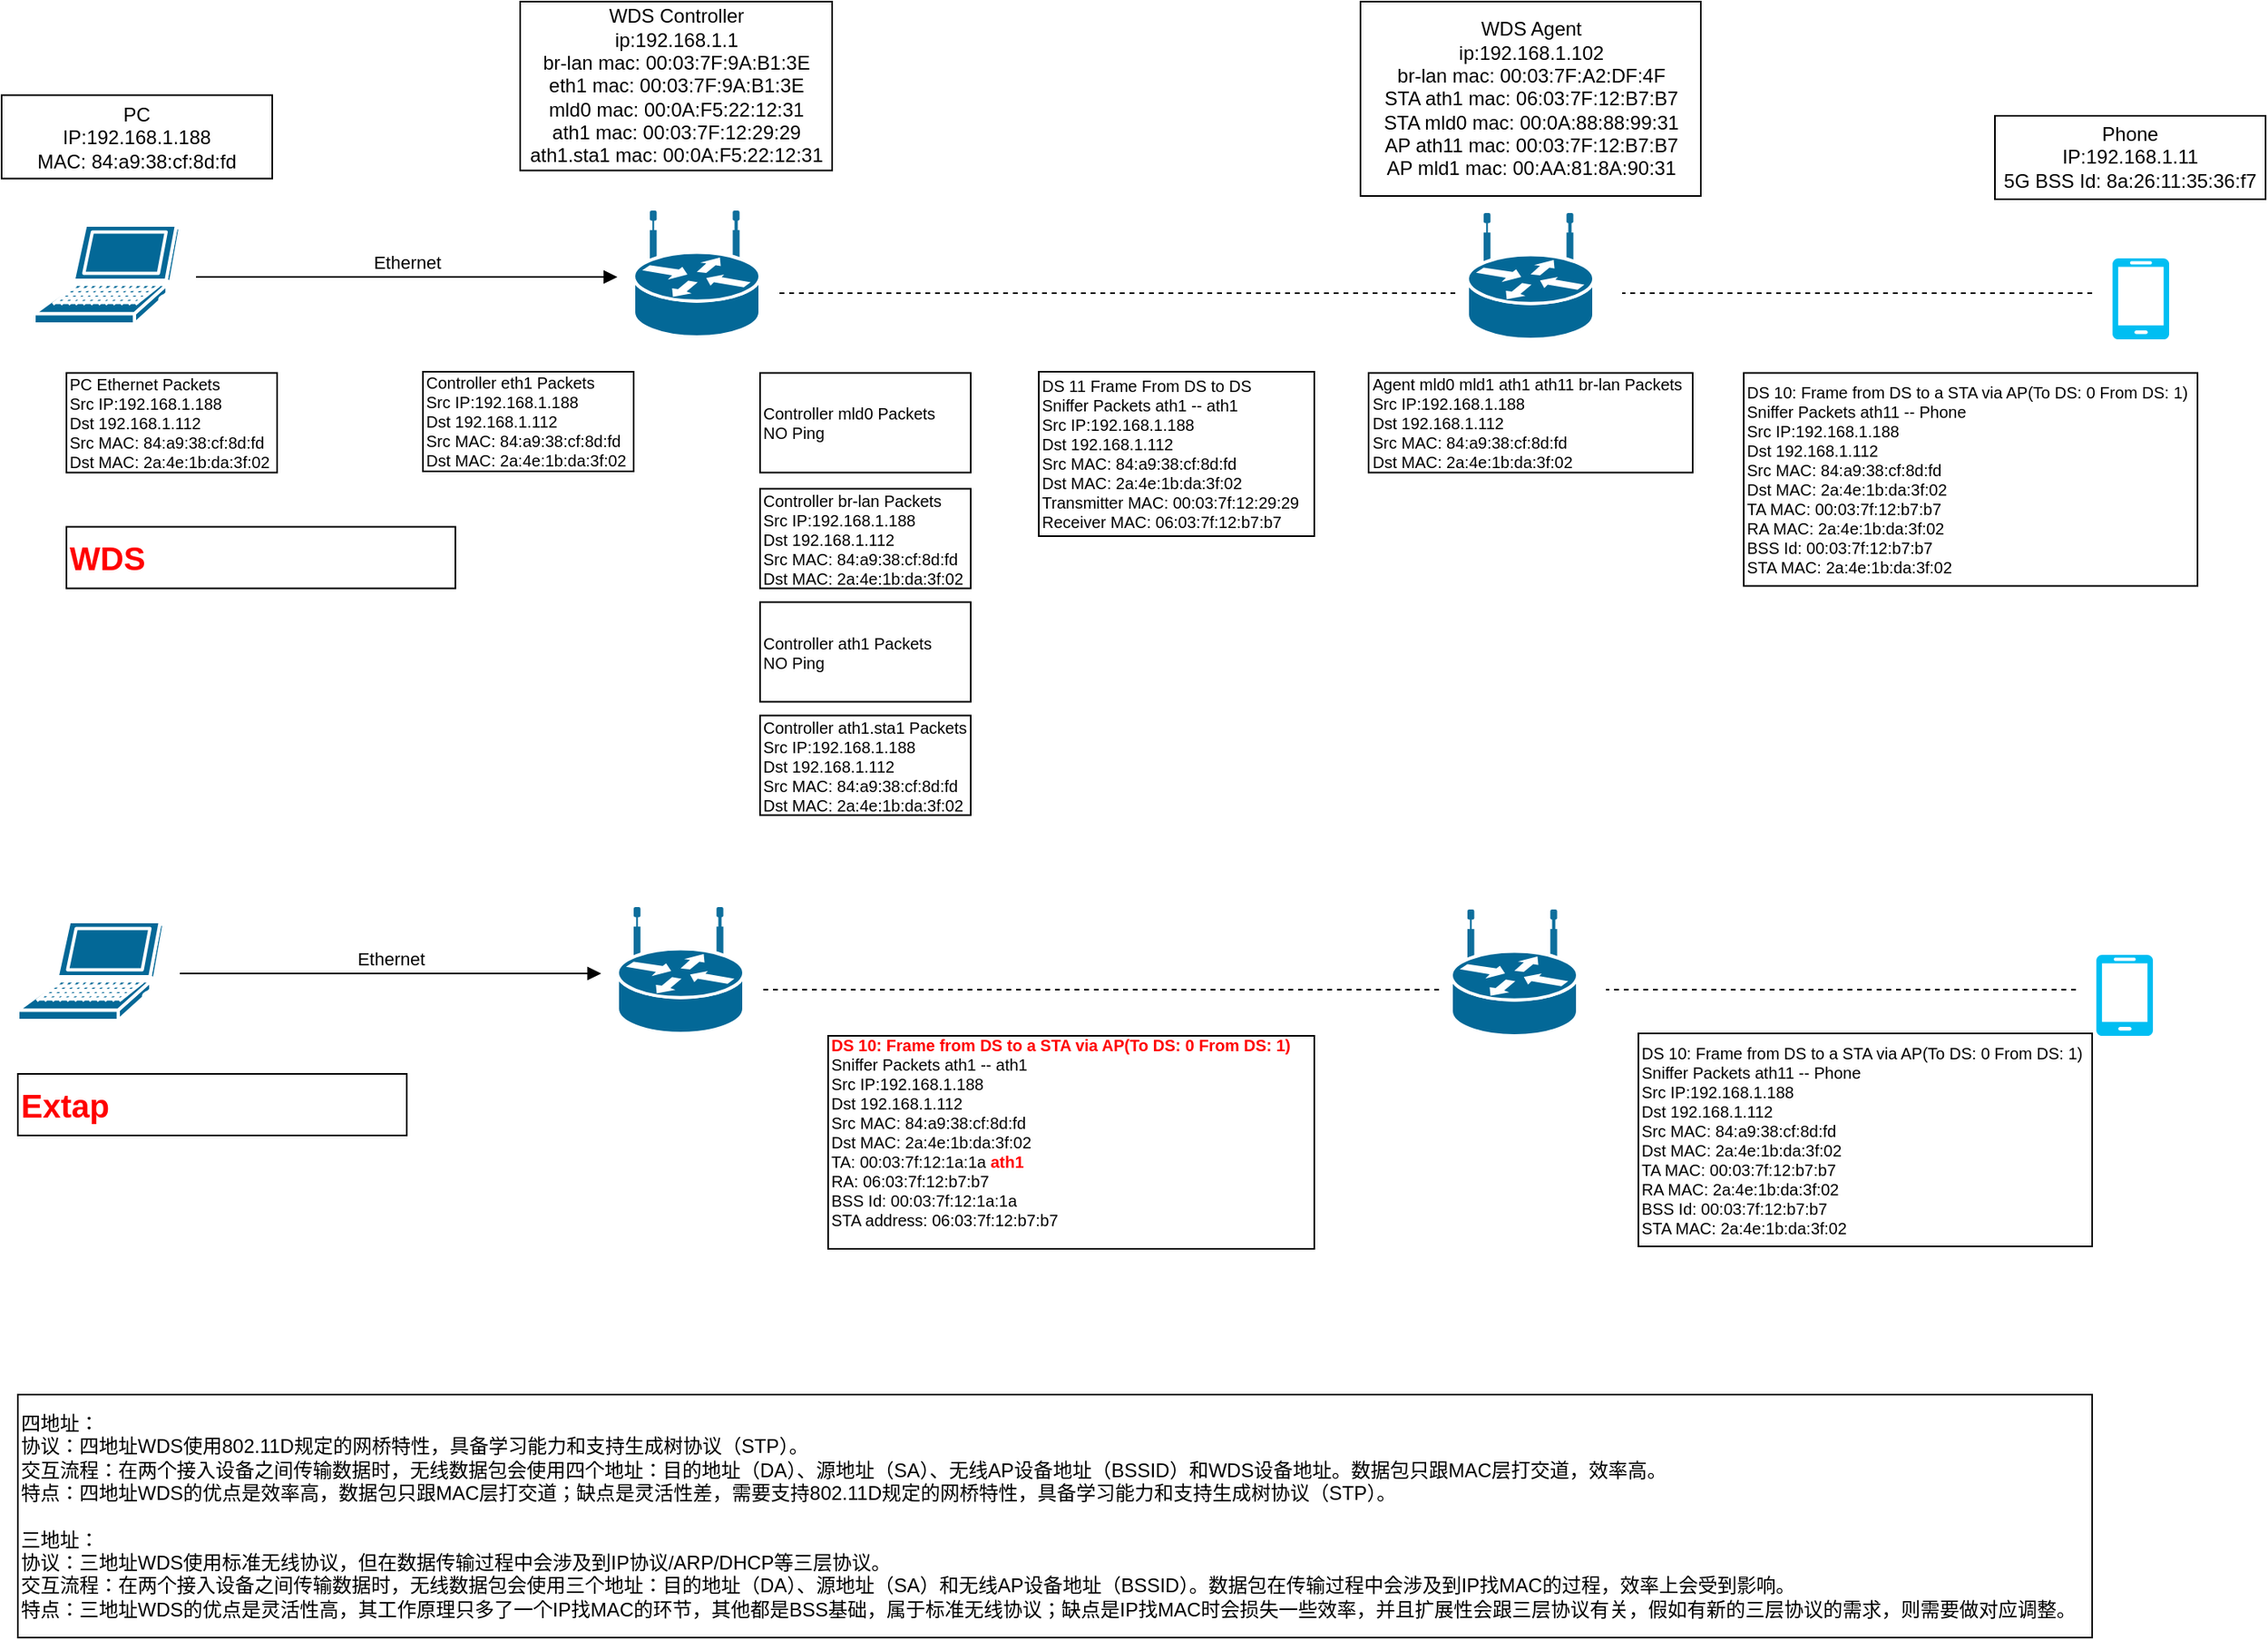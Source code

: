 <mxfile version="13.9.9" type="device"><diagram id="tMcKcrGFRTLJhCIQiTkU" name="Page-1"><mxGraphModel dx="2076" dy="-988" grid="1" gridSize="10" guides="1" tooltips="1" connect="1" arrows="1" fold="1" page="1" pageScale="1" pageWidth="850" pageHeight="1100" math="0" shadow="0"><root><mxCell id="0"/><mxCell id="1" parent="0"/><mxCell id="ZyiFtxGgNsjDnPUl-z39-1" value="" style="shape=mxgraph.cisco.routers.wireless_router;html=1;pointerEvents=1;dashed=0;fillColor=#036897;strokeColor=#ffffff;strokeWidth=2;verticalLabelPosition=bottom;verticalAlign=top;align=center;outlineConnect=0;" parent="1" vertex="1"><mxGeometry x="904.5" y="2331.5" width="78" height="77" as="geometry"/></mxCell><mxCell id="ZyiFtxGgNsjDnPUl-z39-3" value="" style="shape=mxgraph.cisco.routers.wireless_router;html=1;pointerEvents=1;dashed=0;fillColor=#036897;strokeColor=#ffffff;strokeWidth=2;verticalLabelPosition=bottom;verticalAlign=top;align=center;outlineConnect=0;" parent="1" vertex="1"><mxGeometry x="390" y="2330" width="78" height="77" as="geometry"/></mxCell><mxCell id="ZyiFtxGgNsjDnPUl-z39-4" value="WDS Controller&lt;br&gt;ip:192.168.1.1&lt;br&gt;br-lan mac:&amp;nbsp;00:03:7F:9A:B1:3E&lt;br&gt;eth1 mac:&amp;nbsp;00:03:7F:9A:B1:3E&lt;br&gt;mld0 mac:&amp;nbsp;00:0A:F5:22:12:31&lt;br&gt;ath1 mac: 00:03:7F:12:29:29&lt;br&gt;ath1.sta1 mac: 00:0A:F5:22:12:31" style="rounded=0;whiteSpace=wrap;html=1;" parent="1" vertex="1"><mxGeometry x="320" y="2200" width="192.5" height="104.25" as="geometry"/></mxCell><mxCell id="ZyiFtxGgNsjDnPUl-z39-6" value="WDS Agent&lt;br&gt;ip:192.168.1.102&lt;br&gt;br-lan mac:&amp;nbsp;00:03:7F:A2:DF:4F&lt;br&gt;STA ath1 mac:&amp;nbsp;06:03:7F:12:B7:B7&lt;br&gt;STA mld0 mac:&amp;nbsp;00:0A:88:88:99:31&lt;br&gt;AP ath11 mac:&amp;nbsp;00:03:7F:12:B7:B7&lt;br&gt;AP mld1 mac:&amp;nbsp;00:AA:81:8A:90:31" style="rounded=0;whiteSpace=wrap;html=1;" parent="1" vertex="1"><mxGeometry x="838.5" y="2200" width="210" height="120" as="geometry"/></mxCell><mxCell id="ZyiFtxGgNsjDnPUl-z39-7" value="" style="verticalLabelPosition=bottom;html=1;verticalAlign=top;align=center;strokeColor=none;fillColor=#00BEF2;shape=mxgraph.azure.mobile;pointerEvents=1;" parent="1" vertex="1"><mxGeometry x="1302.5" y="2358.5" width="35" height="50" as="geometry"/></mxCell><mxCell id="ZyiFtxGgNsjDnPUl-z39-9" value="Phone&lt;br&gt;IP:192.168.1.11&lt;br&gt;5G BSS Id:&amp;nbsp;&lt;span&gt;8a:26:11:35:36:f7&lt;br&gt;&lt;/span&gt;" style="rounded=0;whiteSpace=wrap;html=1;" parent="1" vertex="1"><mxGeometry x="1230" y="2270.5" width="167" height="51.5" as="geometry"/></mxCell><mxCell id="ZyiFtxGgNsjDnPUl-z39-10" value="" style="shape=mxgraph.cisco.computers_and_peripherals.laptop;html=1;pointerEvents=1;dashed=0;fillColor=#036897;strokeColor=#ffffff;strokeWidth=2;verticalLabelPosition=bottom;verticalAlign=top;align=center;outlineConnect=0;" parent="1" vertex="1"><mxGeometry x="20" y="2338" width="90" height="61" as="geometry"/></mxCell><mxCell id="ZyiFtxGgNsjDnPUl-z39-11" value="Ethernet" style="html=1;verticalAlign=bottom;endArrow=block;" parent="1" edge="1"><mxGeometry width="80" relative="1" as="geometry"><mxPoint x="120" y="2370" as="sourcePoint"/><mxPoint x="380" y="2370" as="targetPoint"/></mxGeometry></mxCell><mxCell id="ZyiFtxGgNsjDnPUl-z39-14" value="PC&lt;br&gt;IP:192.168.1.188&lt;br&gt;MAC: 84:a9:38:cf:8d:fd" style="rounded=0;whiteSpace=wrap;html=1;" parent="1" vertex="1"><mxGeometry y="2257.75" width="167" height="51.5" as="geometry"/></mxCell><mxCell id="ZyiFtxGgNsjDnPUl-z39-15" value="" style="endArrow=none;dashed=1;html=1;" parent="1" edge="1"><mxGeometry width="50" height="50" relative="1" as="geometry"><mxPoint x="480" y="2380" as="sourcePoint"/><mxPoint x="900" y="2380" as="targetPoint"/></mxGeometry></mxCell><mxCell id="ZyiFtxGgNsjDnPUl-z39-16" value="PC Ethernet Packets&lt;br style=&quot;font-size: 10px&quot;&gt;Src IP:192.168.1.188 &lt;br style=&quot;font-size: 10px&quot;&gt;Dst 192.168.1.112&lt;br style=&quot;font-size: 10px&quot;&gt;Src MAC: 84:a9:38:cf:8d:fd&lt;br style=&quot;font-size: 10px&quot;&gt;Dst MAC: 2a:4e:1b:da:3f:02" style="rounded=0;whiteSpace=wrap;html=1;align=left;fontSize=10;" parent="1" vertex="1"><mxGeometry x="40" y="2429.25" width="130" height="61.5" as="geometry"/></mxCell><mxCell id="ZyiFtxGgNsjDnPUl-z39-17" value="Controller eth1 Packets&lt;br style=&quot;font-size: 10px&quot;&gt;Src IP:192.168.1.188 &lt;br style=&quot;font-size: 10px&quot;&gt;Dst 192.168.1.112&lt;br style=&quot;font-size: 10px&quot;&gt;Src MAC: 84:a9:38:cf:8d:fd&lt;br style=&quot;font-size: 10px&quot;&gt;Dst MAC: 2a:4e:1b:da:3f:02" style="rounded=0;whiteSpace=wrap;html=1;align=left;fontSize=10;" parent="1" vertex="1"><mxGeometry x="260" y="2428.5" width="130" height="61.5" as="geometry"/></mxCell><mxCell id="ZyiFtxGgNsjDnPUl-z39-18" value="Controller mld0 Packets&lt;br style=&quot;font-size: 10px&quot;&gt;NO Ping" style="rounded=0;whiteSpace=wrap;html=1;align=left;fontSize=10;" parent="1" vertex="1"><mxGeometry x="468" y="2429.25" width="130" height="61.5" as="geometry"/></mxCell><mxCell id="ZyiFtxGgNsjDnPUl-z39-19" value="Controller br-lan Packets&lt;br style=&quot;font-size: 10px&quot;&gt;Src IP:192.168.1.188 &lt;br style=&quot;font-size: 10px&quot;&gt;Dst 192.168.1.112&lt;br style=&quot;font-size: 10px&quot;&gt;Src MAC: 84:a9:38:cf:8d:fd&lt;br style=&quot;font-size: 10px&quot;&gt;Dst MAC: 2a:4e:1b:da:3f:02" style="rounded=0;whiteSpace=wrap;html=1;align=left;fontSize=10;" parent="1" vertex="1"><mxGeometry x="468" y="2500.75" width="130" height="61.5" as="geometry"/></mxCell><mxCell id="ZyiFtxGgNsjDnPUl-z39-20" value="Controller ath1 Packets&lt;br style=&quot;font-size: 10px&quot;&gt;NO Ping" style="rounded=0;whiteSpace=wrap;html=1;align=left;fontSize=10;" parent="1" vertex="1"><mxGeometry x="468" y="2570.75" width="130" height="61.5" as="geometry"/></mxCell><mxCell id="ZyiFtxGgNsjDnPUl-z39-21" value="Controller ath1.sta1 Packets&lt;br style=&quot;font-size: 10px&quot;&gt;Src IP:192.168.1.188 &lt;br style=&quot;font-size: 10px&quot;&gt;Dst 192.168.1.112&lt;br style=&quot;font-size: 10px&quot;&gt;Src MAC: 84:a9:38:cf:8d:fd&lt;br style=&quot;font-size: 10px&quot;&gt;Dst MAC: 2a:4e:1b:da:3f:02" style="rounded=0;whiteSpace=wrap;html=1;align=left;fontSize=10;" parent="1" vertex="1"><mxGeometry x="468" y="2640.75" width="130" height="61.5" as="geometry"/></mxCell><mxCell id="ZyiFtxGgNsjDnPUl-z39-22" value="" style="endArrow=none;dashed=1;html=1;" parent="1" edge="1"><mxGeometry width="50" height="50" relative="1" as="geometry"><mxPoint x="1290" y="2380" as="sourcePoint"/><mxPoint x="1000" y="2380" as="targetPoint"/><Array as="points"/></mxGeometry></mxCell><mxCell id="ZyiFtxGgNsjDnPUl-z39-24" value="Agent mld0 mld1 ath1 ath11 br-lan Packets&lt;br style=&quot;font-size: 10px&quot;&gt;Src IP:192.168.1.188 &lt;br style=&quot;font-size: 10px&quot;&gt;Dst 192.168.1.112&lt;br style=&quot;font-size: 10px&quot;&gt;Src MAC: 84:a9:38:cf:8d:fd&lt;br style=&quot;font-size: 10px&quot;&gt;Dst MAC: 2a:4e:1b:da:3f:02" style="rounded=0;whiteSpace=wrap;html=1;align=left;fontSize=10;" parent="1" vertex="1"><mxGeometry x="843.5" y="2429.25" width="200" height="61.5" as="geometry"/></mxCell><mxCell id="ZyiFtxGgNsjDnPUl-z39-25" value="DS 11 Frame From DS to DS&lt;br&gt;Sniffer Packets ath1 -- ath1&lt;br style=&quot;font-size: 10px&quot;&gt;Src IP:192.168.1.188 &lt;br style=&quot;font-size: 10px&quot;&gt;Dst 192.168.1.112&lt;br style=&quot;font-size: 10px&quot;&gt;Src MAC: 84:a9:38:cf:8d:fd&lt;br style=&quot;font-size: 10px&quot;&gt;Dst MAC: 2a:4e:1b:da:3f:02&lt;br&gt;Transmitter MAC: 00:03:7f:12:29:29&lt;br&gt;Receiver MAC: 06:03:7f:12:b7:b7" style="rounded=0;whiteSpace=wrap;html=1;align=left;fontSize=10;" parent="1" vertex="1"><mxGeometry x="640" y="2428.5" width="170" height="101.5" as="geometry"/></mxCell><mxCell id="ZyiFtxGgNsjDnPUl-z39-27" value="DS 10: Frame from DS to a STA via AP(To DS: 0 From DS: 1)&amp;nbsp;&lt;br&gt;Sniffer Packets ath11 -- Phone&lt;br style=&quot;font-size: 10px&quot;&gt;Src IP:192.168.1.188 &lt;br style=&quot;font-size: 10px&quot;&gt;Dst 192.168.1.112&lt;br style=&quot;font-size: 10px&quot;&gt;Src MAC: 84:a9:38:cf:8d:fd&lt;br style=&quot;font-size: 10px&quot;&gt;Dst MAC: 2a:4e:1b:da:3f:02&lt;br&gt;TA MAC: 00:03:7f:12:b7:b7&lt;br&gt;RA MAC: 2a:4e:1b:da:3f:02&lt;br&gt;BSS Id: 00:03:7f:12:b7:b7&lt;br&gt;STA MAC: 2a:4e:1b:da:3f:02" style="rounded=0;whiteSpace=wrap;html=1;align=left;fontSize=10;" parent="1" vertex="1"><mxGeometry x="1075" y="2429.25" width="280" height="131.5" as="geometry"/></mxCell><mxCell id="ZyiFtxGgNsjDnPUl-z39-28" value="&lt;font style=&quot;font-size: 20px&quot; color=&quot;#ff0000&quot;&gt;&lt;b&gt;WDS&lt;/b&gt;&lt;/font&gt;" style="rounded=0;whiteSpace=wrap;html=1;fontSize=10;align=left;" parent="1" vertex="1"><mxGeometry x="40" y="2524.25" width="240" height="38" as="geometry"/></mxCell><mxCell id="ZyiFtxGgNsjDnPUl-z39-29" value="" style="shape=mxgraph.cisco.routers.wireless_router;html=1;pointerEvents=1;dashed=0;fillColor=#036897;strokeColor=#ffffff;strokeWidth=2;verticalLabelPosition=bottom;verticalAlign=top;align=center;outlineConnect=0;" parent="1" vertex="1"><mxGeometry x="894.5" y="2761.5" width="78" height="77" as="geometry"/></mxCell><mxCell id="ZyiFtxGgNsjDnPUl-z39-30" value="" style="shape=mxgraph.cisco.routers.wireless_router;html=1;pointerEvents=1;dashed=0;fillColor=#036897;strokeColor=#ffffff;strokeWidth=2;verticalLabelPosition=bottom;verticalAlign=top;align=center;outlineConnect=0;" parent="1" vertex="1"><mxGeometry x="380" y="2760" width="78" height="77" as="geometry"/></mxCell><mxCell id="ZyiFtxGgNsjDnPUl-z39-33" value="" style="verticalLabelPosition=bottom;html=1;verticalAlign=top;align=center;strokeColor=none;fillColor=#00BEF2;shape=mxgraph.azure.mobile;pointerEvents=1;" parent="1" vertex="1"><mxGeometry x="1292.5" y="2788.5" width="35" height="50" as="geometry"/></mxCell><mxCell id="ZyiFtxGgNsjDnPUl-z39-35" value="" style="shape=mxgraph.cisco.computers_and_peripherals.laptop;html=1;pointerEvents=1;dashed=0;fillColor=#036897;strokeColor=#ffffff;strokeWidth=2;verticalLabelPosition=bottom;verticalAlign=top;align=center;outlineConnect=0;" parent="1" vertex="1"><mxGeometry x="10" y="2768" width="90" height="61" as="geometry"/></mxCell><mxCell id="ZyiFtxGgNsjDnPUl-z39-36" value="Ethernet" style="html=1;verticalAlign=bottom;endArrow=block;" parent="1" edge="1"><mxGeometry width="80" relative="1" as="geometry"><mxPoint x="110" y="2800" as="sourcePoint"/><mxPoint x="370" y="2800" as="targetPoint"/></mxGeometry></mxCell><mxCell id="ZyiFtxGgNsjDnPUl-z39-38" value="" style="endArrow=none;dashed=1;html=1;" parent="1" edge="1"><mxGeometry width="50" height="50" relative="1" as="geometry"><mxPoint x="470" y="2810" as="sourcePoint"/><mxPoint x="890" y="2810" as="targetPoint"/></mxGeometry></mxCell><mxCell id="ZyiFtxGgNsjDnPUl-z39-45" value="" style="endArrow=none;dashed=1;html=1;" parent="1" edge="1"><mxGeometry width="50" height="50" relative="1" as="geometry"><mxPoint x="1280" y="2810" as="sourcePoint"/><mxPoint x="990" y="2810" as="targetPoint"/><Array as="points"/></mxGeometry></mxCell><mxCell id="ZyiFtxGgNsjDnPUl-z39-48" value="DS 10: Frame from DS to a STA via AP(To DS: 0 From DS: 1)&amp;nbsp;&lt;br&gt;Sniffer Packets ath11 -- Phone&lt;br style=&quot;font-size: 10px&quot;&gt;Src IP:192.168.1.188 &lt;br style=&quot;font-size: 10px&quot;&gt;Dst 192.168.1.112&lt;br style=&quot;font-size: 10px&quot;&gt;Src MAC: 84:a9:38:cf:8d:fd&lt;br style=&quot;font-size: 10px&quot;&gt;Dst MAC: 2a:4e:1b:da:3f:02&lt;br&gt;TA MAC: 00:03:7f:12:b7:b7&lt;br&gt;RA MAC: 2a:4e:1b:da:3f:02&lt;br&gt;BSS Id: 00:03:7f:12:b7:b7&lt;br&gt;STA MAC: 2a:4e:1b:da:3f:02" style="rounded=0;whiteSpace=wrap;html=1;align=left;fontSize=10;" parent="1" vertex="1"><mxGeometry x="1010" y="2837" width="280" height="131.5" as="geometry"/></mxCell><mxCell id="ZyiFtxGgNsjDnPUl-z39-49" value="&lt;font style=&quot;font-size: 20px&quot; color=&quot;#ff0000&quot;&gt;&lt;b&gt;Extap&lt;/b&gt;&lt;/font&gt;" style="rounded=0;whiteSpace=wrap;html=1;fontSize=10;align=left;" parent="1" vertex="1"><mxGeometry x="10" y="2862" width="240" height="38" as="geometry"/></mxCell><mxCell id="ZyiFtxGgNsjDnPUl-z39-50" value="&lt;b&gt;&lt;font color=&quot;#ff0000&quot;&gt;DS 10: Frame from DS to a STA via AP(To DS: 0 From DS: 1)&lt;/font&gt;&lt;/b&gt;&lt;br&gt;Sniffer Packets ath1 -- ath1&lt;br&gt;Src IP:192.168.1.188&amp;nbsp;&lt;br&gt;Dst 192.168.1.112&lt;br&gt;Src MAC: 84:a9:38:cf:8d:fd&lt;br&gt;Dst MAC: 2a:4e:1b:da:3f:02&lt;br&gt;&lt;div&gt;TA: 00:03:7f:12:1a:1a&amp;nbsp;&lt;b&gt;&lt;font color=&quot;#ff0000&quot;&gt;ath1&lt;/font&gt;&lt;/b&gt;&lt;/div&gt;&lt;div&gt;RA: 06:03:7f:12:b7:b7&lt;/div&gt;&lt;div&gt;BSS Id: 00:03:7f:12:1a:1a&lt;/div&gt;&lt;div&gt;STA address: 06:03:7f:12:b7:b7&lt;/div&gt;&lt;span style=&quot;color: rgba(0 , 0 , 0 , 0) ; font-family: monospace ; font-size: 0px&quot;&gt;%3CmxGraphModel%3E%3Croot%3E%3CmxCell%20id%3D%220%22%2F%3E%3CmxCell%20id%3D%221%22%20parent%3D%220%22%2F%3E%3CmxCell%20id%3D%222%22%20value%3D%22%22%20style%3D%22shape%3Dmxgraph.cisco.routers.wireless_router%3Bhtml%3D1%3BpointerEvents%3D1%3Bdashed%3D0%3BfillColor%3D%23036897%3BstrokeColor%3D%23ffffff%3BstrokeWidth%3D2%3BverticalLabelPosition%3Dbottom%3BverticalAlign%3Dtop%3Balign%3Dcenter%3BoutlineConnect%3D0%3B%22%20vertex%3D%221%22%20parent%3D%221%22%3E%3CmxGeometry%20x%3D%22904.5%22%20y%3D%222331.5%22%20width%3D%2278%22%20height%3D%2277%22%20as%3D%22geometry%22%2F%3E%3C%2FmxCell%3E%3CmxCell%20id%3D%223%22%20value%3D%22%22%20style%3D%22shape%3Dmxgraph.cisco.routers.wireless_router%3Bhtml%3D1%3BpointerEvents%3D1%3Bdashed%3D0%3BfillColor%3D%23036897%3BstrokeColor%3D%23ffffff%3BstrokeWidth%3D2%3BverticalLabelPosition%3Dbottom%3BverticalAlign%3Dtop%3Balign%3Dcenter%3BoutlineConnect%3D0%3B%22%20vertex%3D%221%22%20parent%3D%221%22%3E%3CmxGeometry%20x%3D%22390%22%20y%3D%222330%22%20width%3D%2278%22%20height%3D%2277%22%20as%3D%22geometry%22%2F%3E%3C%2FmxCell%3E%3CmxCell%20id%3D%224%22%20value%3D%22WDS%20Controller%26lt%3Bbr%26gt%3Bip%3A192.168.1.1%26lt%3Bbr%26gt%3Bbr-lan%20mac%3A%26amp%3Bnbsp%3B00%3A03%3A7F%3A9A%3AB1%3A3E%26lt%3Bbr%26gt%3Beth1%20mac%3A%26amp%3Bnbsp%3B00%3A03%3A7F%3A9A%3AB1%3A3E%26lt%3Bbr%26gt%3Bmld0%20mac%3A%26amp%3Bnbsp%3B00%3A0A%3AF5%3A22%3A12%3A31%26lt%3Bbr%26gt%3Bath1%20mac%3A%2000%3A03%3A7F%3A12%3A29%3A29%26lt%3Bbr%26gt%3Bath1.sta1%20mac%3A%2000%3A0A%3AF5%3A22%3A12%3A31%22%20style%3D%22rounded%3D0%3BwhiteSpace%3Dwrap%3Bhtml%3D1%3B%22%20vertex%3D%221%22%20parent%3D%221%22%3E%3CmxGeometry%20x%3D%22320%22%20y%3D%222200%22%20width%3D%22192.5%22%20height%3D%22104.25%22%20as%3D%22geometry%22%2F%3E%3C%2FmxCell%3E%3CmxCell%20id%3D%225%22%20value%3D%22WDS%20Agent%26lt%3Bbr%26gt%3Bip%3A192.168.1.102%26lt%3Bbr%26gt%3Bbr-lan%20mac%3A%26amp%3Bnbsp%3B00%3A03%3A7F%3AA2%3ADF%3A4F%26lt%3Bbr%26gt%3BSTA%20ath1%20mac%3A%26amp%3Bnbsp%3B06%3A03%3A7F%3A12%3AB7%3AB7%26lt%3Bbr%26gt%3BSTA%20mld0%20mac%3A%26amp%3Bnbsp%3B00%3A0A%3A88%3A88%3A99%3A31%26lt%3Bbr%26gt%3BAP%20ath11%20mac%3A%26amp%3Bnbsp%3B00%3A03%3A7F%3A12%3AB7%3AB7%26lt%3Bbr%26gt%3BAP%20mld1%20mac%3A%26amp%3Bnbsp%3B00%3AAA%3A81%3A8A%3A90%3A31%22%20style%3D%22rounded%3D0%3BwhiteSpace%3Dwrap%3Bhtml%3D1%3B%22%20vertex%3D%221%22%20parent%3D%221%22%3E%3CmxGeometry%20x%3D%22838.5%22%20y%3D%222200%22%20width%3D%22210%22%20height%3D%22120%22%20as%3D%22geometry%22%2F%3E%3C%2FmxCell%3E%3CmxCell%20id%3D%226%22%20value%3D%22%22%20style%3D%22verticalLabelPosition%3Dbottom%3Bhtml%3D1%3BverticalAlign%3Dtop%3Balign%3Dcenter%3BstrokeColor%3Dnone%3BfillColor%3D%2300BEF2%3Bshape%3Dmxgraph.azure.mobile%3BpointerEvents%3D1%3B%22%20vertex%3D%221%22%20parent%3D%221%22%3E%3CmxGeometry%20x%3D%221302.5%22%20y%3D%222358.5%22%20width%3D%2235%22%20height%3D%2250%22%20as%3D%22geometry%22%2F%3E%3C%2FmxCell%3E%3CmxCell%20id%3D%227%22%20value%3D%22Phone%26lt%3Bbr%26gt%3BIP%3A192.168.1.11%26lt%3Bbr%26gt%3B5G%20BSS%20Id%3A%26amp%3Bnbsp%3B%26lt%3Bspan%26gt%3B8a%3A26%3A11%3A35%3A36%3Af7%26lt%3Bbr%26gt%3B%26lt%3B%2Fspan%26gt%3B%22%20style%3D%22rounded%3D0%3BwhiteSpace%3Dwrap%3Bhtml%3D1%3B%22%20vertex%3D%221%22%20parent%3D%221%22%3E%3CmxGeometry%20x%3D%221230%22%20y%3D%222270.5%22%20width%3D%22167%22%20height%3D%2251.5%22%20as%3D%22geometry%22%2F%3E%3C%2FmxCell%3E%3CmxCell%20id%3D%228%22%20value%3D%22%22%20style%3D%22shape%3Dmxgraph.cisco.computers_and_peripherals.laptop%3Bhtml%3D1%3BpointerEvents%3D1%3Bdashed%3D0%3BfillColor%3D%23036897%3BstrokeColor%3D%23ffffff%3BstrokeWidth%3D2%3BverticalLabelPosition%3Dbottom%3BverticalAlign%3Dtop%3Balign%3Dcenter%3BoutlineConnect%3D0%3B%22%20vertex%3D%221%22%20parent%3D%221%22%3E%3CmxGeometry%20x%3D%2220%22%20y%3D%222338%22%20width%3D%2290%22%20height%3D%2261%22%20as%3D%22geometry%22%2F%3E%3C%2FmxCell%3E%3CmxCell%20id%3D%229%22%20value%3D%22Ethernet%22%20style%3D%22html%3D1%3BverticalAlign%3Dbottom%3BendArrow%3Dblock%3B%22%20edge%3D%221%22%20parent%3D%221%22%3E%3CmxGeometry%20width%3D%2280%22%20relative%3D%221%22%20as%3D%22geometry%22%3E%3CmxPoint%20x%3D%22120%22%20y%3D%222370%22%20as%3D%22sourcePoint%22%2F%3E%3CmxPoint%20x%3D%22380%22%20y%3D%222370%22%20as%3D%22targetPoint%22%2F%3E%3C%2FmxGeometry%3E%3C%2FmxCell%3E%3CmxCell%20id%3D%2210%22%20value%3D%22PC%26lt%3Bbr%26gt%3BIP%3A192.168.1.188%26lt%3Bbr%26gt%3BMAC%3A%2084%3Aa9%3A38%3Acf%3A8d%3Afd%22%20style%3D%22rounded%3D0%3BwhiteSpace%3Dwrap%3Bhtml%3D1%3B%22%20vertex%3D%221%22%20parent%3D%221%22%3E%3CmxGeometry%20y%3D%222257.75%22%20width%3D%22167%22%20height%3D%2251.5%22%20as%3D%22geometry%22%2F%3E%3C%2FmxCell%3E%3CmxCell%20id%3D%2211%22%20value%3D%22%22%20style%3D%22endArrow%3Dnone%3Bdashed%3D1%3Bhtml%3D1%3B%22%20edge%3D%221%22%20parent%3D%221%22%3E%3CmxGeometry%20width%3D%2250%22%20height%3D%2250%22%20relative%3D%221%22%20as%3D%22geometry%22%3E%3CmxPoint%20x%3D%22480%22%20y%3D%222380%22%20as%3D%22sourcePoint%22%2F%3E%3CmxPoint%20x%3D%22900%22%20y%3D%222380%22%20as%3D%22targetPoint%22%2F%3E%3C%2FmxGeometry%3E%3C%2FmxCell%3E%3CmxCell%20id%3D%2212%22%20value%3D%22PC%20Ethernet%20Packets%26lt%3Bbr%20style%3D%26quot%3Bfont-size%3A%2010px%26quot%3B%26gt%3BSrc%20IP%3A192.168.1.188%20%26lt%3Bbr%20style%3D%26quot%3Bfont-size%3A%2010px%26quot%3B%26gt%3BDst%20192.168.1.112%26lt%3Bbr%20style%3D%26quot%3Bfont-size%3A%2010px%26quot%3B%26gt%3BSrc%20MAC%3A%2084%3Aa9%3A38%3Acf%3A8d%3Afd%26lt%3Bbr%20style%3D%26quot%3Bfont-size%3A%2010px%26quot%3B%26gt%3BDst%20MAC%3A%202a%3A4e%3A1b%3Ada%3A3f%3A02%22%20style%3D%22rounded%3D0%3BwhiteSpace%3Dwrap%3Bhtml%3D1%3Balign%3Dleft%3BfontSize%3D10%3B%22%20vertex%3D%221%22%20parent%3D%221%22%3E%3CmxGeometry%20x%3D%2240%22%20y%3D%222429.25%22%20width%3D%22130%22%20height%3D%2261.5%22%20as%3D%22geometry%22%2F%3E%3C%2FmxCell%3E%3CmxCell%20id%3D%2213%22%20value%3D%22Controller%20eth1%20Packets%26lt%3Bbr%20style%3D%26quot%3Bfont-size%3A%2010px%26quot%3B%26gt%3BSrc%20IP%3A192.168.1.188%20%26lt%3Bbr%20style%3D%26quot%3Bfont-size%3A%2010px%26quot%3B%26gt%3BDst%20192.168.1.112%26lt%3Bbr%20style%3D%26quot%3Bfont-size%3A%2010px%26quot%3B%26gt%3BSrc%20MAC%3A%2084%3Aa9%3A38%3Acf%3A8d%3Afd%26lt%3Bbr%20style%3D%26quot%3Bfont-size%3A%2010px%26quot%3B%26gt%3BDst%20MAC%3A%202a%3A4e%3A1b%3Ada%3A3f%3A02%22%20style%3D%22rounded%3D0%3BwhiteSpace%3Dwrap%3Bhtml%3D1%3Balign%3Dleft%3BfontSize%3D10%3B%22%20vertex%3D%221%22%20parent%3D%221%22%3E%3CmxGeometry%20x%3D%22260%22%20y%3D%222428.5%22%20width%3D%22130%22%20height%3D%2261.5%22%20as%3D%22geometry%22%2F%3E%3C%2FmxCell%3E%3CmxCell%20id%3D%2214%22%20value%3D%22Controller%20mld0%20Packets%26lt%3Bbr%20style%3D%26quot%3Bfont-size%3A%2010px%26quot%3B%26gt%3BNO%20Ping%22%20style%3D%22rounded%3D0%3BwhiteSpace%3Dwrap%3Bhtml%3D1%3Balign%3Dleft%3BfontSize%3D10%3B%22%20vertex%3D%221%22%20parent%3D%221%22%3E%3CmxGeometry%20x%3D%22468%22%20y%3D%222429.25%22%20width%3D%22130%22%20height%3D%2261.5%22%20as%3D%22geometry%22%2F%3E%3C%2FmxCell%3E%3CmxCell%20id%3D%2215%22%20value%3D%22Controller%20br-lan%20Packets%26lt%3Bbr%20style%3D%26quot%3Bfont-size%3A%2010px%26quot%3B%26gt%3BSrc%20IP%3A192.168.1.188%20%26lt%3Bbr%20style%3D%26quot%3Bfont-size%3A%2010px%26quot%3B%26gt%3BDst%20192.168.1.112%26lt%3Bbr%20style%3D%26quot%3Bfont-size%3A%2010px%26quot%3B%26gt%3BSrc%20MAC%3A%2084%3Aa9%3A38%3Acf%3A8d%3Afd%26lt%3Bbr%20style%3D%26quot%3Bfont-size%3A%2010px%26quot%3B%26gt%3BDst%20MAC%3A%202a%3A4e%3A1b%3Ada%3A3f%3A02%22%20style%3D%22rounded%3D0%3BwhiteSpace%3Dwrap%3Bhtml%3D1%3Balign%3Dleft%3BfontSize%3D10%3B%22%20vertex%3D%221%22%20parent%3D%221%22%3E%3CmxGeometry%20x%3D%22468%22%20y%3D%222500.75%22%20width%3D%22130%22%20height%3D%2261.5%22%20as%3D%22geometry%22%2F%3E%3C%2FmxCell%3E%3CmxCell%20id%3D%2216%22%20value%3D%22Controller%20ath1%20Packets%26lt%3Bbr%20style%3D%26quot%3Bfont-size%3A%2010px%26quot%3B%26gt%3BNO%20Ping%22%20style%3D%22rounded%3D0%3BwhiteSpace%3Dwrap%3Bhtml%3D1%3Balign%3Dleft%3BfontSize%3D10%3B%22%20vertex%3D%221%22%20parent%3D%221%22%3E%3CmxGeometry%20x%3D%22468%22%20y%3D%222570.75%22%20width%3D%22130%22%20height%3D%2261.5%22%20as%3D%22geometry%22%2F%3E%3C%2FmxCell%3E%3CmxCell%20id%3D%2217%22%20value%3D%22Controller%20ath1.sta1%20Packets%26lt%3Bbr%20style%3D%26quot%3Bfont-size%3A%2010px%26quot%3B%26gt%3BSrc%20IP%3A192.168.1.188%20%26lt%3Bbr%20style%3D%26quot%3Bfont-size%3A%2010px%26quot%3B%26gt%3BDst%20192.168.1.112%26lt%3Bbr%20style%3D%26quot%3Bfont-size%3A%2010px%26quot%3B%26gt%3BSrc%20MAC%3A%2084%3Aa9%3A38%3Acf%3A8d%3Afd%26lt%3Bbr%20style%3D%26quot%3Bfont-size%3A%2010px%26quot%3B%26gt%3BDst%20MAC%3A%202a%3A4e%3A1b%3Ada%3A3f%3A02%22%20style%3D%22rounded%3D0%3BwhiteSpace%3Dwrap%3Bhtml%3D1%3Balign%3Dleft%3BfontSize%3D10%3B%22%20vertex%3D%221%22%20parent%3D%221%22%3E%3CmxGeometry%20x%3D%22468%22%20y%3D%222640.75%22%20width%3D%22130%22%20height%3D%2261.5%22%20as%3D%22geometry%22%2F%3E%3C%2FmxCell%3E%3CmxCell%20id%3D%2218%22%20value%3D%22%22%20style%3D%22endArrow%3Dnone%3Bdashed%3D1%3Bhtml%3D1%3B%22%20edge%3D%221%22%20parent%3D%221%22%3E%3CmxGeometry%20width%3D%2250%22%20height%3D%2250%22%20relative%3D%221%22%20as%3D%22geometry%22%3E%3CmxPoint%20x%3D%221290%22%20y%3D%222380%22%20as%3D%22sourcePoint%22%2F%3E%3CmxPoint%20x%3D%221000%22%20y%3D%222380%22%20as%3D%22targetPoint%22%2F%3E%3CArray%20as%3D%22points%22%2F%3E%3C%2FmxGeometry%3E%3C%2FmxCell%3E%3CmxCell%20id%3D%2219%22%20value%3D%22Agent%20mld0%20mld1%20ath1%20ath11%20br-lan%20Packets%26lt%3Bbr%20style%3D%26quot%3Bfont-size%3A%2010px%26quot%3B%26gt%3BSrc%20IP%3A192.168.1.188%20%26lt%3Bbr%20style%3D%26quot%3Bfont-size%3A%2010px%26quot%3B%26gt%3BDst%20192.168.1.112%26lt%3Bbr%20style%3D%26quot%3Bfont-size%3A%2010px%26quot%3B%26gt%3BSrc%20MAC%3A%2084%3Aa9%3A38%3Acf%3A8d%3Afd%26lt%3Bbr%20style%3D%26quot%3Bfont-size%3A%2010px%26quot%3B%26gt%3BDst%20MAC%3A%202a%3A4e%3A1b%3Ada%3A3f%3A02%22%20style%3D%22rounded%3D0%3BwhiteSpace%3Dwrap%3Bhtml%3D1%3Balign%3Dleft%3BfontSize%3D10%3B%22%20vertex%3D%221%22%20parent%3D%221%22%3E%3CmxGeometry%20x%3D%22843.5%22%20y%3D%222429.25%22%20width%3D%22200%22%20height%3D%2261.5%22%20as%3D%22geometry%22%2F%3E%3C%2FmxCell%3E%3CmxCell%20id%3D%2220%22%20value%3D%22DS%2011%20Frame%20From%20DS%20to%20DS%26lt%3Bbr%26gt%3BSniffer%20Packets%20ath1%20--%20ath1%26lt%3Bbr%20style%3D%26quot%3Bfont-size%3A%2010px%26quot%3B%26gt%3BSrc%20IP%3A192.168.1.188%20%26lt%3Bbr%20style%3D%26quot%3Bfont-size%3A%2010px%26quot%3B%26gt%3BDst%20192.168.1.112%26lt%3Bbr%20style%3D%26quot%3Bfont-size%3A%2010px%26quot%3B%26gt%3BSrc%20MAC%3A%2084%3Aa9%3A38%3Acf%3A8d%3Afd%26lt%3Bbr%20style%3D%26quot%3Bfont-size%3A%2010px%26quot%3B%26gt%3BDst%20MAC%3A%202a%3A4e%3A1b%3Ada%3A3f%3A02%26lt%3Bbr%26gt%3BTransmitter%20MAC%3A%2000%3A03%3A7f%3A12%3A29%3A29%26lt%3Bbr%26gt%3BReceiver%20MAC%3A%2006%3A03%3A7f%3A12%3Ab7%3Ab7%22%20style%3D%22rounded%3D0%3BwhiteSpace%3Dwrap%3Bhtml%3D1%3Balign%3Dleft%3BfontSize%3D10%3B%22%20vertex%3D%221%22%20parent%3D%221%22%3E%3CmxGeometry%20x%3D%22640%22%20y%3D%222428.5%22%20width%3D%22170%22%20height%3D%22101.5%22%20as%3D%22geometry%22%2F%3E%3C%2FmxCell%3E%3CmxCell%20id%3D%2221%22%20value%3D%22DS%2010%3A%20Frame%20from%20DS%20to%20a%20STA%20via%20AP(To%20DS%3A%200%20From%20DS%3A%201)%26amp%3Bnbsp%3B%26lt%3Bbr%26gt%3BSniffer%20Packets%20ath11%20--%20Phone%26lt%3Bbr%20style%3D%26quot%3Bfont-size%3A%2010px%26quot%3B%26gt%3BSrc%20IP%3A192.168.1.188%20%26lt%3Bbr%20style%3D%26quot%3Bfont-size%3A%2010px%26quot%3B%26gt%3BDst%20192.168.1.112%26lt%3Bbr%20style%3D%26quot%3Bfont-size%3A%2010px%26quot%3B%26gt%3BSrc%20MAC%3A%2084%3Aa9%3A38%3Acf%3A8d%3Afd%26lt%3Bbr%20style%3D%26quot%3Bfont-size%3A%2010px%26quot%3B%26gt%3BDst%20MAC%3A%202a%3A4e%3A1b%3Ada%3A3f%3A02%26lt%3Bbr%26gt%3BTA%20MAC%3A%2000%3A03%3A7f%3A12%3Ab7%3Ab7%26lt%3Bbr%26gt%3BRA%20MAC%3A%202a%3A4e%3A1b%3Ada%3A3f%3A02%26lt%3Bbr%26gt%3BBSS%20Id%3A%2000%3A03%3A7f%3A12%3Ab7%3Ab7%26lt%3Bbr%26gt%3BSTA%20MAC%3A%202a%3A4e%3A1b%3Ada%3A3f%3A02%22%20style%3D%22rounded%3D0%3BwhiteSpace%3Dwrap%3Bhtml%3D1%3Balign%3Dleft%3BfontSize%3D10%3B%22%20vertex%3D%221%22%20parent%3D%221%22%3E%3CmxGeometry%20x%3D%221075%22%20y%3D%222429.25%22%20width%3D%22280%22%20height%3D%22131.5%22%20as%3D%22geometry%22%2F%3E%3C%2FmxCell%3E%3CmxCell%20id%3D%2222%22%20value%3D%22%26lt%3Bfont%20style%3D%26quot%3Bfont-size%3A%2020px%26quot%3B%20color%3D%26quot%3B%23ff0000%26quot%3B%26gt%3B%26lt%3Bb%26gt%3BWDS%20SLO%26lt%3B%2Fb%26gt%3B%26lt%3B%2Ffont%26gt%3B%22%20style%3D%22rounded%3D0%3BwhiteSpace%3Dwrap%3Bhtml%3D1%3BfontSize%3D10%3Balign%3Dleft%3B%22%20vertex%3D%221%22%20parent%3D%221%22%3E%3CmxGeometry%20x%3D%2220%22%20y%3D%222562%22%20width%3D%22240%22%20height%3D%2238%22%20as%3D%22geometry%22%2F%3E%3C%2FmxCell%3E%3C%2Froot%3E%3C%2FmxGraphModel%3&lt;/span&gt;" style="rounded=0;whiteSpace=wrap;html=1;align=left;fontSize=10;" parent="1" vertex="1"><mxGeometry x="510" y="2838.5" width="300" height="131.5" as="geometry"/></mxCell><mxCell id="7PUAQA_oL1ioQi-O02BO-1" value="&lt;div&gt;四地址：&lt;/div&gt;&lt;div&gt;协议：四地址WDS使用802.11D规定的网桥特性，具备学习能力和支持生成树协议（STP）。&lt;/div&gt;&lt;div&gt;交互流程：在两个接入设备之间传输数据时，无线数据包会使用四个地址：目的地址（DA）、源地址（SA）、无线AP设备地址（BSSID）和WDS设备地址。数据包只跟MAC层打交道，效率高。&lt;/div&gt;&lt;div&gt;特点：四地址WDS的优点是效率高，数据包只跟MAC层打交道；缺点是灵活性差，需要支持802.11D规定的网桥特性，具备学习能力和支持生成树协议（STP）。&lt;/div&gt;&lt;div&gt;&lt;br&gt;&lt;/div&gt;&lt;div&gt;三地址：&lt;/div&gt;&lt;div&gt;协议：三地址WDS使用标准无线协议，但在数据传输过程中会涉及到IP协议/ARP/DHCP等三层协议。&lt;/div&gt;&lt;div&gt;交互流程：在两个接入设备之间传输数据时，无线数据包会使用三个地址：目的地址（DA）、源地址（SA）和无线AP设备地址（BSSID）。数据包在传输过程中会涉及到IP找MAC的过程，效率上会受到影响。&lt;/div&gt;&lt;div&gt;特点：三地址WDS的优点是灵活性高，其工作原理只多了一个IP找MAC的环节，其他都是BSS基础，属于标准无线协议；缺点是IP找MAC时会损失一些效率，并且扩展性会跟三层协议有关，假如有新的三层协议的需求，则需要做对应调整。&lt;/div&gt;" style="rounded=0;whiteSpace=wrap;html=1;align=left;" vertex="1" parent="1"><mxGeometry x="10" y="3060" width="1280" height="150" as="geometry"/></mxCell></root></mxGraphModel></diagram></mxfile>